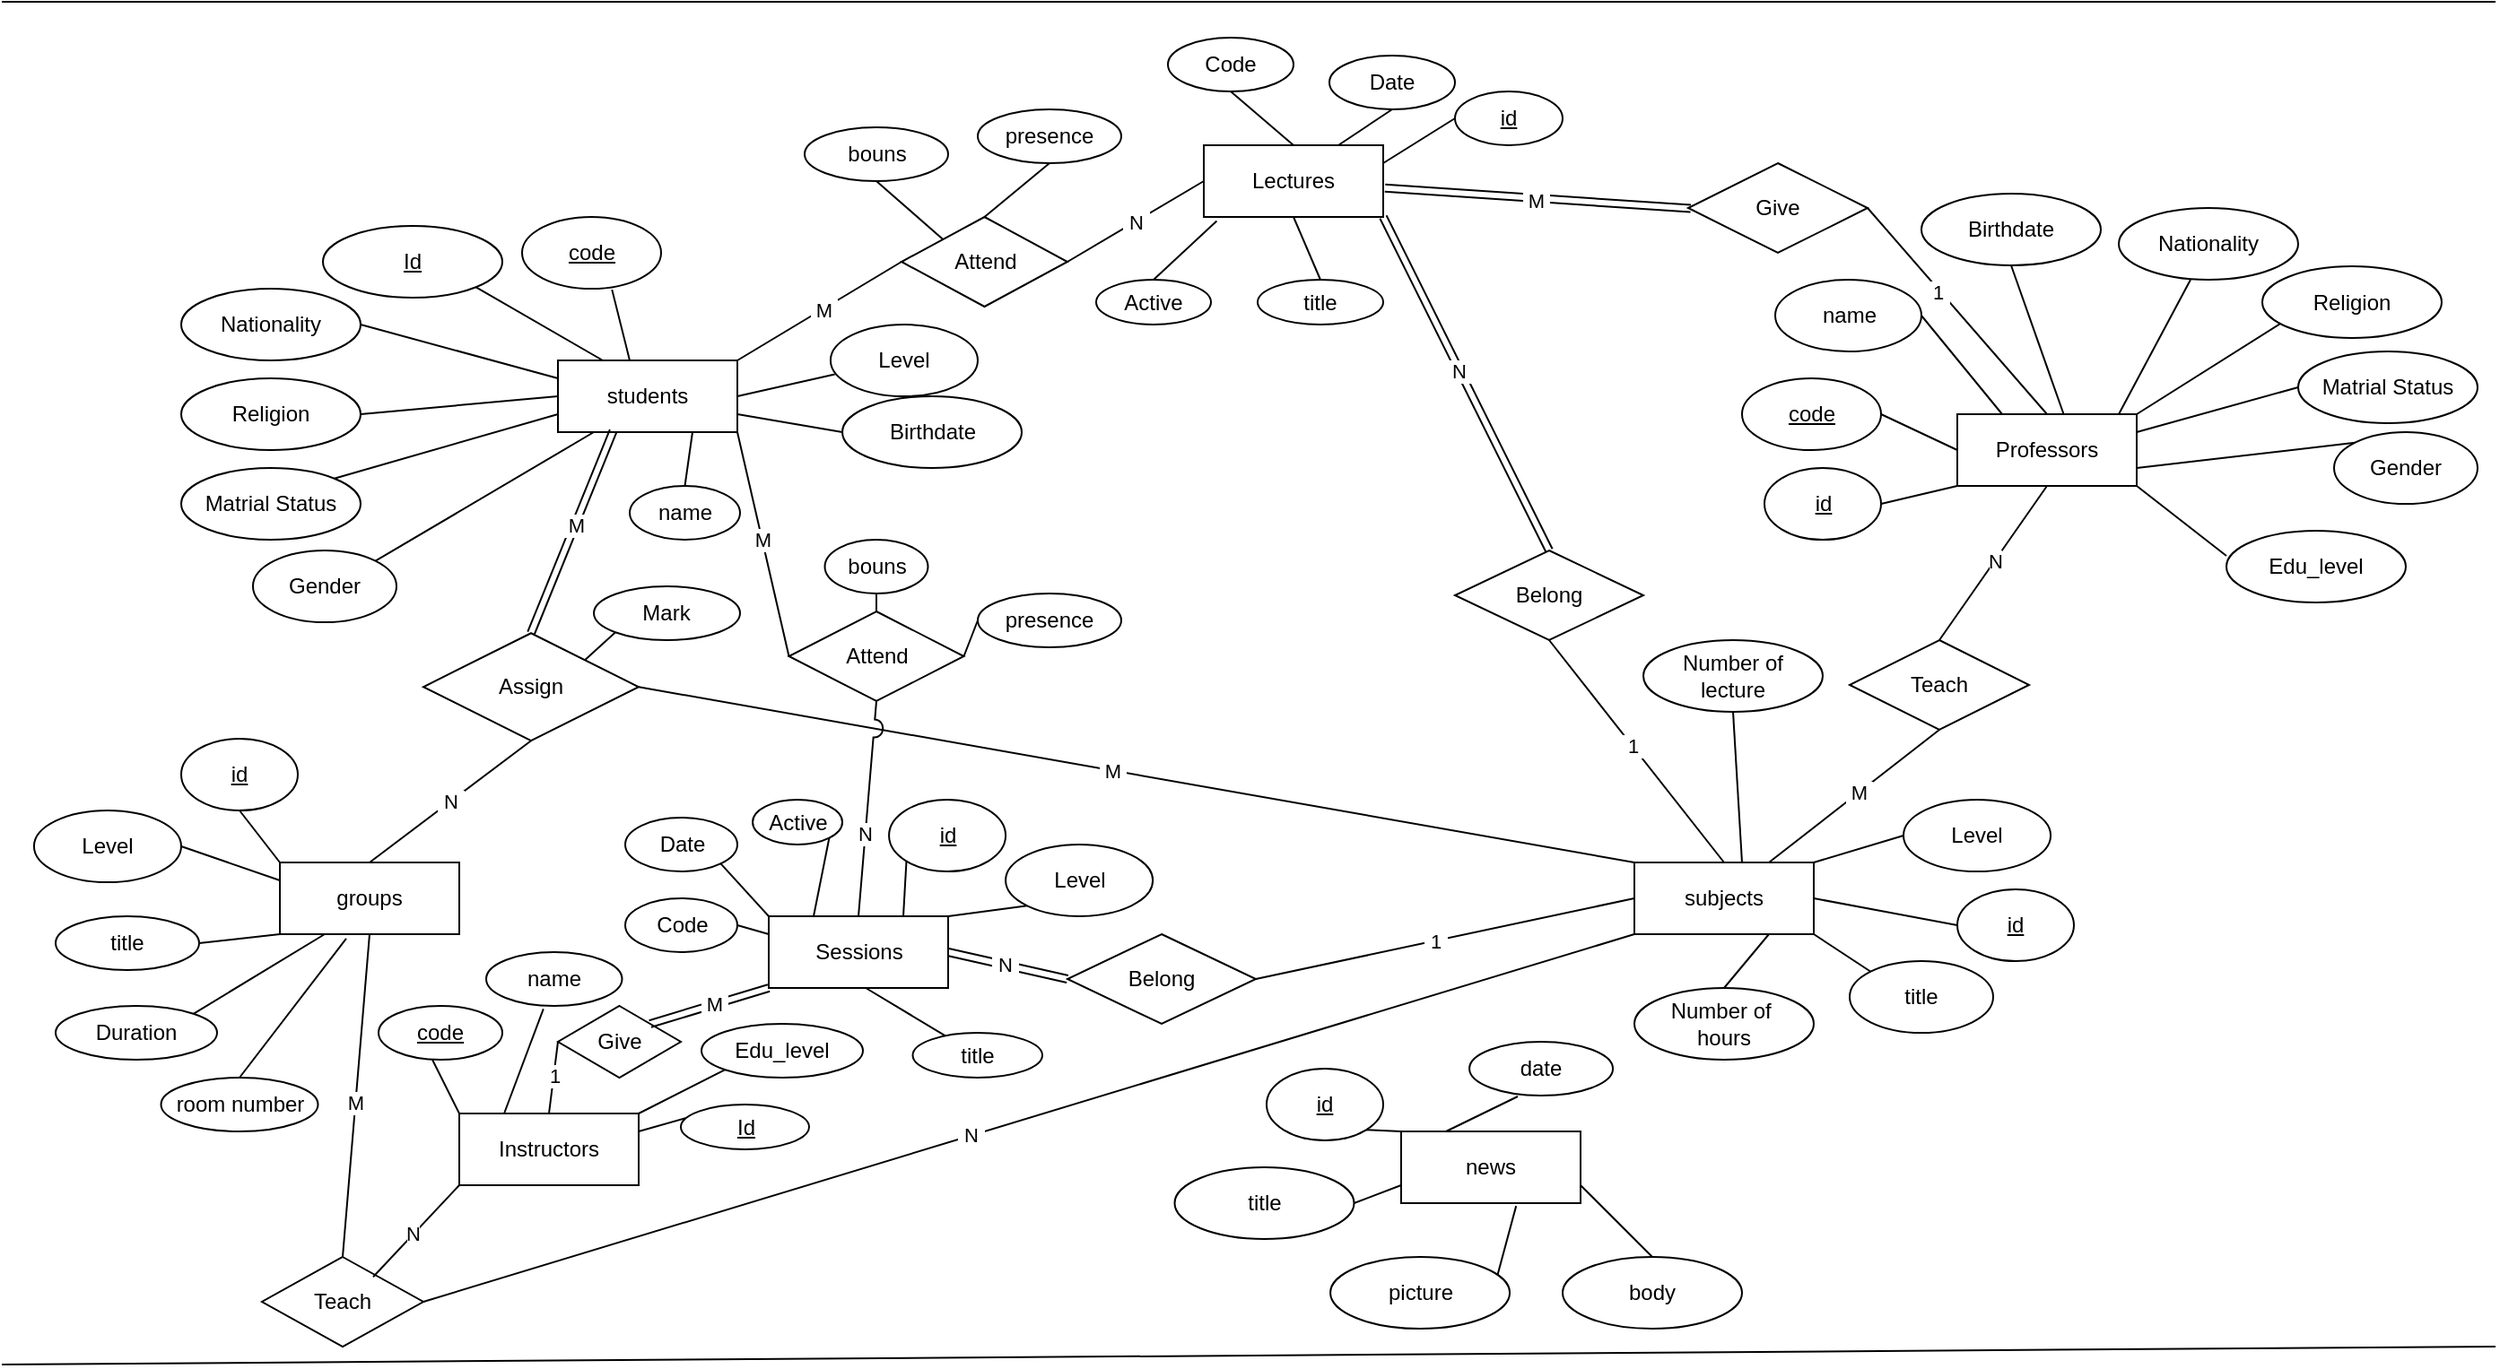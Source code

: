 <mxfile version="23.1.1" type="device">
  <diagram name="Page-1" id="3S-MLAB2219ktWqhkOh5">
    <mxGraphModel dx="3194" dy="1474" grid="1" gridSize="10" guides="1" tooltips="1" connect="1" arrows="1" fold="1" page="0" pageScale="1" pageWidth="850" pageHeight="1100" math="0" shadow="0">
      <root>
        <mxCell id="0" />
        <mxCell id="1" parent="0" />
        <mxCell id="MgPE1FTGsfIT6tPc_CxQ-1" value="students" style="rounded=0;arcSize=10;whiteSpace=wrap;html=1;align=center;" parent="1" vertex="1">
          <mxGeometry x="110" y="280" width="100" height="40" as="geometry" />
        </mxCell>
        <mxCell id="MgPE1FTGsfIT6tPc_CxQ-2" value="Professors" style="rounded=0;arcSize=10;whiteSpace=wrap;html=1;align=center;" parent="1" vertex="1">
          <mxGeometry x="890" y="310" width="100" height="40" as="geometry" />
        </mxCell>
        <mxCell id="MgPE1FTGsfIT6tPc_CxQ-4" value="news" style="rounded=0;arcSize=10;whiteSpace=wrap;html=1;align=center;" parent="1" vertex="1">
          <mxGeometry x="580" y="710" width="100" height="40" as="geometry" />
        </mxCell>
        <mxCell id="MgPE1FTGsfIT6tPc_CxQ-5" value="groups" style="rounded=0;arcSize=10;whiteSpace=wrap;html=1;align=center;" parent="1" vertex="1">
          <mxGeometry x="-45" y="560" width="100" height="40" as="geometry" />
        </mxCell>
        <mxCell id="MgPE1FTGsfIT6tPc_CxQ-129" value="Lectures" style="rounded=0;arcSize=10;whiteSpace=wrap;html=1;align=center;" parent="1" vertex="1">
          <mxGeometry x="470" y="160" width="100" height="40" as="geometry" />
        </mxCell>
        <mxCell id="MgPE1FTGsfIT6tPc_CxQ-130" value="subjects" style="rounded=0;arcSize=10;whiteSpace=wrap;html=1;align=center;" parent="1" vertex="1">
          <mxGeometry x="710" y="560" width="100" height="40" as="geometry" />
        </mxCell>
        <mxCell id="MgPE1FTGsfIT6tPc_CxQ-137" value="Assign" style="shape=rhombus;perimeter=rhombusPerimeter;whiteSpace=wrap;html=1;align=center;" parent="1" vertex="1">
          <mxGeometry x="35" y="432.12" width="120" height="60" as="geometry" />
        </mxCell>
        <mxCell id="MgPE1FTGsfIT6tPc_CxQ-140" value="Teach" style="shape=rhombus;perimeter=rhombusPerimeter;whiteSpace=wrap;html=1;align=center;" parent="1" vertex="1">
          <mxGeometry x="830" y="436" width="100" height="50" as="geometry" />
        </mxCell>
        <mxCell id="MgPE1FTGsfIT6tPc_CxQ-143" value="" style="endArrow=none;html=1;rounded=0;exitX=0.5;exitY=0;exitDx=0;exitDy=0;entryX=0.5;entryY=1;entryDx=0;entryDy=0;" parent="1" source="MgPE1FTGsfIT6tPc_CxQ-140" target="MgPE1FTGsfIT6tPc_CxQ-2" edge="1">
          <mxGeometry relative="1" as="geometry">
            <mxPoint x="765" y="240" as="sourcePoint" />
            <mxPoint x="790" y="290" as="targetPoint" />
          </mxGeometry>
        </mxCell>
        <mxCell id="x5mcwDZ1hnEjU3pKdfOv-78" value="N" style="edgeLabel;html=1;align=center;verticalAlign=middle;resizable=0;points=[];" parent="MgPE1FTGsfIT6tPc_CxQ-143" vertex="1" connectable="0">
          <mxGeometry x="0.043" y="2" relative="1" as="geometry">
            <mxPoint x="1" y="2" as="offset" />
          </mxGeometry>
        </mxCell>
        <mxCell id="MgPE1FTGsfIT6tPc_CxQ-145" value="" style="endArrow=none;html=1;rounded=0;exitX=0.75;exitY=0;exitDx=0;exitDy=0;entryX=0.5;entryY=1;entryDx=0;entryDy=0;" parent="1" source="MgPE1FTGsfIT6tPc_CxQ-130" target="MgPE1FTGsfIT6tPc_CxQ-140" edge="1">
          <mxGeometry relative="1" as="geometry">
            <mxPoint x="737.5" y="40" as="sourcePoint" />
            <mxPoint x="742.5" y="150" as="targetPoint" />
          </mxGeometry>
        </mxCell>
        <mxCell id="-6chpkcb9T2qWs1aTIIf-26" value="&amp;nbsp;M&amp;nbsp;" style="edgeLabel;html=1;align=center;verticalAlign=middle;resizable=0;points=[];" parent="MgPE1FTGsfIT6tPc_CxQ-145" vertex="1" connectable="0">
          <mxGeometry x="0.029" y="1" relative="1" as="geometry">
            <mxPoint x="1" as="offset" />
          </mxGeometry>
        </mxCell>
        <mxCell id="MgPE1FTGsfIT6tPc_CxQ-157" value="Give" style="shape=rhombus;perimeter=rhombusPerimeter;whiteSpace=wrap;html=1;align=center;" parent="1" vertex="1">
          <mxGeometry x="740" y="170" width="100" height="50" as="geometry" />
        </mxCell>
        <mxCell id="MgPE1FTGsfIT6tPc_CxQ-158" value="" style="endArrow=none;html=1;rounded=0;entryX=0.5;entryY=0;entryDx=0;entryDy=0;exitX=1;exitY=0.5;exitDx=0;exitDy=0;" parent="1" source="MgPE1FTGsfIT6tPc_CxQ-157" target="MgPE1FTGsfIT6tPc_CxQ-2" edge="1">
          <mxGeometry relative="1" as="geometry">
            <mxPoint x="800" y="300" as="sourcePoint" />
            <mxPoint x="710" y="380" as="targetPoint" />
          </mxGeometry>
        </mxCell>
        <mxCell id="MgPE1FTGsfIT6tPc_CxQ-203" value="&amp;nbsp;1&amp;nbsp;" style="edgeLabel;html=1;align=center;verticalAlign=middle;resizable=0;points=[];" parent="MgPE1FTGsfIT6tPc_CxQ-158" vertex="1" connectable="0">
          <mxGeometry x="-0.205" y="-1" relative="1" as="geometry">
            <mxPoint as="offset" />
          </mxGeometry>
        </mxCell>
        <mxCell id="MgPE1FTGsfIT6tPc_CxQ-161" value="Attend" style="shape=rhombus;perimeter=rhombusPerimeter;whiteSpace=wrap;html=1;align=center;" parent="1" vertex="1">
          <mxGeometry x="301.5" y="200" width="92.5" height="50" as="geometry" />
        </mxCell>
        <mxCell id="MgPE1FTGsfIT6tPc_CxQ-170" value="date" style="ellipse;whiteSpace=wrap;html=1;align=center;" parent="1" vertex="1">
          <mxGeometry x="618.04" y="660" width="80" height="30" as="geometry" />
        </mxCell>
        <mxCell id="MgPE1FTGsfIT6tPc_CxQ-171" value="" style="endArrow=none;html=1;rounded=0;entryX=0.337;entryY=1.017;entryDx=0;entryDy=0;exitX=0.25;exitY=0;exitDx=0;exitDy=0;entryPerimeter=0;" parent="1" source="MgPE1FTGsfIT6tPc_CxQ-4" target="MgPE1FTGsfIT6tPc_CxQ-170" edge="1">
          <mxGeometry relative="1" as="geometry">
            <mxPoint x="835.54" y="579.5" as="sourcePoint" />
            <mxPoint x="975.54" y="580" as="targetPoint" />
          </mxGeometry>
        </mxCell>
        <mxCell id="MgPE1FTGsfIT6tPc_CxQ-173" value="Date" style="ellipse;whiteSpace=wrap;html=1;align=center;" parent="1" vertex="1">
          <mxGeometry x="540" y="110" width="70" height="30" as="geometry" />
        </mxCell>
        <mxCell id="MgPE1FTGsfIT6tPc_CxQ-176" value="" style="endArrow=none;html=1;rounded=0;exitX=0.5;exitY=1;exitDx=0;exitDy=0;entryX=0.75;entryY=0;entryDx=0;entryDy=0;" parent="1" source="MgPE1FTGsfIT6tPc_CxQ-173" target="MgPE1FTGsfIT6tPc_CxQ-129" edge="1">
          <mxGeometry relative="1" as="geometry">
            <mxPoint x="180" y="689" as="sourcePoint" />
            <mxPoint x="330" y="680" as="targetPoint" />
          </mxGeometry>
        </mxCell>
        <mxCell id="MgPE1FTGsfIT6tPc_CxQ-184" value="presence" style="ellipse;whiteSpace=wrap;html=1;align=center;" parent="1" vertex="1">
          <mxGeometry x="344" y="140" width="80" height="30" as="geometry" />
        </mxCell>
        <mxCell id="MgPE1FTGsfIT6tPc_CxQ-185" value="bouns" style="ellipse;whiteSpace=wrap;html=1;align=center;" parent="1" vertex="1">
          <mxGeometry x="247.5" y="150" width="80" height="30" as="geometry" />
        </mxCell>
        <mxCell id="MgPE1FTGsfIT6tPc_CxQ-187" value="" style="endArrow=none;html=1;rounded=0;entryX=0.5;entryY=0;entryDx=0;entryDy=0;exitX=0.5;exitY=1;exitDx=0;exitDy=0;" parent="1" source="MgPE1FTGsfIT6tPc_CxQ-184" target="MgPE1FTGsfIT6tPc_CxQ-161" edge="1">
          <mxGeometry relative="1" as="geometry">
            <mxPoint x="397.5" y="200" as="sourcePoint" />
            <mxPoint x="-12.5" y="-90" as="targetPoint" />
          </mxGeometry>
        </mxCell>
        <mxCell id="MgPE1FTGsfIT6tPc_CxQ-188" value="" style="endArrow=none;html=1;rounded=0;entryX=0;entryY=0;entryDx=0;entryDy=0;exitX=0.5;exitY=1;exitDx=0;exitDy=0;" parent="1" source="MgPE1FTGsfIT6tPc_CxQ-185" target="MgPE1FTGsfIT6tPc_CxQ-161" edge="1">
          <mxGeometry relative="1" as="geometry">
            <mxPoint x="-42.5" y="40" as="sourcePoint" />
            <mxPoint x="117.5" y="40" as="targetPoint" />
          </mxGeometry>
        </mxCell>
        <mxCell id="-6chpkcb9T2qWs1aTIIf-10" value="&amp;nbsp;N&amp;nbsp;" style="endArrow=none;html=1;rounded=0;exitX=0.5;exitY=1;exitDx=0;exitDy=0;entryX=0.5;entryY=0;entryDx=0;entryDy=0;" parent="1" source="MgPE1FTGsfIT6tPc_CxQ-137" target="MgPE1FTGsfIT6tPc_CxQ-5" edge="1">
          <mxGeometry relative="1" as="geometry">
            <mxPoint x="280" y="540" as="sourcePoint" />
            <mxPoint x="440" y="540" as="targetPoint" />
          </mxGeometry>
        </mxCell>
        <mxCell id="-6chpkcb9T2qWs1aTIIf-12" value="" style="endArrow=none;html=1;rounded=0;exitX=1;exitY=0;exitDx=0;exitDy=0;entryX=0;entryY=0.5;entryDx=0;entryDy=0;" parent="1" source="MgPE1FTGsfIT6tPc_CxQ-1" target="MgPE1FTGsfIT6tPc_CxQ-161" edge="1">
          <mxGeometry relative="1" as="geometry">
            <mxPoint x="150" y="560" as="sourcePoint" />
            <mxPoint x="310" y="560" as="targetPoint" />
          </mxGeometry>
        </mxCell>
        <mxCell id="-6chpkcb9T2qWs1aTIIf-19" value="&amp;nbsp;M&amp;nbsp;" style="edgeLabel;html=1;align=center;verticalAlign=middle;resizable=0;points=[];" parent="-6chpkcb9T2qWs1aTIIf-12" vertex="1" connectable="0">
          <mxGeometry x="-0.002" y="-4" relative="1" as="geometry">
            <mxPoint y="-4" as="offset" />
          </mxGeometry>
        </mxCell>
        <mxCell id="-6chpkcb9T2qWs1aTIIf-15" value="" style="endArrow=none;html=1;rounded=0;entryX=0;entryY=0.5;entryDx=0;entryDy=0;exitX=1;exitY=0.5;exitDx=0;exitDy=0;" parent="1" source="MgPE1FTGsfIT6tPc_CxQ-161" target="MgPE1FTGsfIT6tPc_CxQ-129" edge="1">
          <mxGeometry relative="1" as="geometry">
            <mxPoint x="480" y="240" as="sourcePoint" />
            <mxPoint x="310" y="760" as="targetPoint" />
            <Array as="points" />
          </mxGeometry>
        </mxCell>
        <mxCell id="-6chpkcb9T2qWs1aTIIf-18" value="&amp;nbsp;N&amp;nbsp;" style="edgeLabel;html=1;align=center;verticalAlign=middle;resizable=0;points=[];" parent="-6chpkcb9T2qWs1aTIIf-15" vertex="1" connectable="0">
          <mxGeometry x="-0.033" y="-3" relative="1" as="geometry">
            <mxPoint y="-3" as="offset" />
          </mxGeometry>
        </mxCell>
        <mxCell id="x5mcwDZ1hnEjU3pKdfOv-81" value="Code" style="ellipse;whiteSpace=wrap;html=1;align=center;" parent="1" vertex="1">
          <mxGeometry x="450" y="100" width="70" height="30" as="geometry" />
        </mxCell>
        <mxCell id="x5mcwDZ1hnEjU3pKdfOv-82" value="" style="endArrow=none;html=1;rounded=0;entryX=0.5;entryY=0;entryDx=0;entryDy=0;exitX=0.5;exitY=1;exitDx=0;exitDy=0;" parent="1" source="x5mcwDZ1hnEjU3pKdfOv-81" target="MgPE1FTGsfIT6tPc_CxQ-129" edge="1">
          <mxGeometry relative="1" as="geometry">
            <mxPoint x="350" y="320" as="sourcePoint" />
            <mxPoint x="510" y="320" as="targetPoint" />
          </mxGeometry>
        </mxCell>
        <mxCell id="x5mcwDZ1hnEjU3pKdfOv-84" value="" style="endArrow=none;html=1;rounded=0;exitX=1;exitY=0.5;exitDx=0;exitDy=0;entryX=0;entryY=0;entryDx=0;entryDy=0;" parent="1" source="MgPE1FTGsfIT6tPc_CxQ-137" target="MgPE1FTGsfIT6tPc_CxQ-130" edge="1">
          <mxGeometry relative="1" as="geometry">
            <mxPoint x="130" y="450" as="sourcePoint" />
            <mxPoint x="450" y="520" as="targetPoint" />
          </mxGeometry>
        </mxCell>
        <mxCell id="x5mcwDZ1hnEjU3pKdfOv-85" value="&amp;nbsp;M&amp;nbsp;" style="edgeLabel;html=1;align=center;verticalAlign=middle;resizable=0;points=[];" parent="x5mcwDZ1hnEjU3pKdfOv-84" connectable="0" vertex="1">
          <mxGeometry x="-0.046" y="-4" relative="1" as="geometry">
            <mxPoint y="-4" as="offset" />
          </mxGeometry>
        </mxCell>
        <mxCell id="x5mcwDZ1hnEjU3pKdfOv-89" value="Instructors" style="rounded=0;arcSize=10;whiteSpace=wrap;html=1;align=center;" parent="1" vertex="1">
          <mxGeometry x="55" y="700" width="100" height="40" as="geometry" />
        </mxCell>
        <mxCell id="x5mcwDZ1hnEjU3pKdfOv-90" value="Teach" style="shape=rhombus;perimeter=rhombusPerimeter;whiteSpace=wrap;html=1;align=center;" parent="1" vertex="1">
          <mxGeometry x="-55" y="780" width="90" height="50" as="geometry" />
        </mxCell>
        <mxCell id="x5mcwDZ1hnEjU3pKdfOv-91" value="" style="endArrow=none;html=1;rounded=0;exitX=0.5;exitY=1;exitDx=0;exitDy=0;entryX=0.5;entryY=0;entryDx=0;entryDy=0;" parent="1" source="MgPE1FTGsfIT6tPc_CxQ-5" target="x5mcwDZ1hnEjU3pKdfOv-90" edge="1">
          <mxGeometry relative="1" as="geometry">
            <mxPoint x="320" y="510" as="sourcePoint" />
            <mxPoint x="480" y="510" as="targetPoint" />
          </mxGeometry>
        </mxCell>
        <mxCell id="3i0DijSBCNTGnzRtqHNl-1" value="&amp;nbsp;M&amp;nbsp;" style="edgeLabel;html=1;align=center;verticalAlign=middle;resizable=0;points=[];" parent="x5mcwDZ1hnEjU3pKdfOv-91" connectable="0" vertex="1">
          <mxGeometry x="0.041" relative="1" as="geometry">
            <mxPoint as="offset" />
          </mxGeometry>
        </mxCell>
        <mxCell id="x5mcwDZ1hnEjU3pKdfOv-93" value="" style="endArrow=none;html=1;rounded=0;exitX=0;exitY=1;exitDx=0;exitDy=0;entryX=0.689;entryY=0.223;entryDx=0;entryDy=0;entryPerimeter=0;" parent="1" source="x5mcwDZ1hnEjU3pKdfOv-89" target="x5mcwDZ1hnEjU3pKdfOv-90" edge="1">
          <mxGeometry relative="1" as="geometry">
            <mxPoint x="55.0" y="750" as="sourcePoint" />
            <mxPoint x="455" y="570" as="targetPoint" />
          </mxGeometry>
        </mxCell>
        <mxCell id="3i0DijSBCNTGnzRtqHNl-39" value="N" style="edgeLabel;html=1;align=center;verticalAlign=middle;resizable=0;points=[];" parent="x5mcwDZ1hnEjU3pKdfOv-93" connectable="0" vertex="1">
          <mxGeometry x="0.01" y="3" relative="1" as="geometry">
            <mxPoint x="-4" y="-1" as="offset" />
          </mxGeometry>
        </mxCell>
        <mxCell id="x5mcwDZ1hnEjU3pKdfOv-95" value="" style="endArrow=none;html=1;rounded=0;exitX=1;exitY=0.5;exitDx=0;exitDy=0;entryX=0;entryY=1;entryDx=0;entryDy=0;" parent="1" source="x5mcwDZ1hnEjU3pKdfOv-90" target="MgPE1FTGsfIT6tPc_CxQ-130" edge="1">
          <mxGeometry relative="1" as="geometry">
            <mxPoint x="320" y="580" as="sourcePoint" />
            <mxPoint x="480" y="580" as="targetPoint" />
          </mxGeometry>
        </mxCell>
        <mxCell id="x5mcwDZ1hnEjU3pKdfOv-96" value="&amp;nbsp;N&amp;nbsp;" style="edgeLabel;html=1;align=center;verticalAlign=middle;resizable=0;points=[];" parent="x5mcwDZ1hnEjU3pKdfOv-95" connectable="0" vertex="1">
          <mxGeometry x="-0.096" y="3" relative="1" as="geometry">
            <mxPoint y="2" as="offset" />
          </mxGeometry>
        </mxCell>
        <mxCell id="x5mcwDZ1hnEjU3pKdfOv-101" value="Sessions" style="rounded=0;arcSize=10;whiteSpace=wrap;html=1;align=center;" parent="1" vertex="1">
          <mxGeometry x="227.5" y="590" width="100" height="40" as="geometry" />
        </mxCell>
        <mxCell id="x5mcwDZ1hnEjU3pKdfOv-103" value="Give" style="shape=rhombus;perimeter=rhombusPerimeter;whiteSpace=wrap;html=1;align=center;" parent="1" vertex="1">
          <mxGeometry x="110" y="640" width="68.5" height="40" as="geometry" />
        </mxCell>
        <mxCell id="x5mcwDZ1hnEjU3pKdfOv-104" value="" style="endArrow=none;html=1;rounded=0;exitX=0;exitY=0.5;exitDx=0;exitDy=0;entryX=0.5;entryY=0;entryDx=0;entryDy=0;" parent="1" source="x5mcwDZ1hnEjU3pKdfOv-103" target="x5mcwDZ1hnEjU3pKdfOv-89" edge="1">
          <mxGeometry relative="1" as="geometry">
            <mxPoint x="260" y="670" as="sourcePoint" />
            <mxPoint x="160" y="720" as="targetPoint" />
          </mxGeometry>
        </mxCell>
        <mxCell id="x5mcwDZ1hnEjU3pKdfOv-105" value="&amp;nbsp;1&amp;nbsp;" style="edgeLabel;html=1;align=center;verticalAlign=middle;resizable=0;points=[];" parent="x5mcwDZ1hnEjU3pKdfOv-104" vertex="1" connectable="0">
          <mxGeometry x="-0.074" relative="1" as="geometry">
            <mxPoint as="offset" />
          </mxGeometry>
        </mxCell>
        <mxCell id="x5mcwDZ1hnEjU3pKdfOv-111" value="Code" style="ellipse;whiteSpace=wrap;html=1;align=center;" parent="1" vertex="1">
          <mxGeometry x="147.5" y="580" width="62.5" height="30" as="geometry" />
        </mxCell>
        <mxCell id="x5mcwDZ1hnEjU3pKdfOv-112" value="" style="endArrow=none;html=1;rounded=0;entryX=1;entryY=0.5;entryDx=0;entryDy=0;exitX=0;exitY=0.25;exitDx=0;exitDy=0;" parent="1" source="x5mcwDZ1hnEjU3pKdfOv-101" target="x5mcwDZ1hnEjU3pKdfOv-111" edge="1">
          <mxGeometry relative="1" as="geometry">
            <mxPoint x="370" y="510" as="sourcePoint" />
            <mxPoint x="530" y="510" as="targetPoint" />
          </mxGeometry>
        </mxCell>
        <mxCell id="x5mcwDZ1hnEjU3pKdfOv-113" value="" style="endArrow=none;html=1;rounded=0;entryX=0;entryY=0.5;entryDx=0;entryDy=0;exitX=1;exitY=0.5;exitDx=0;exitDy=0;" parent="1" source="ZZmvfRZywp_xhmHKpJss-3" target="MgPE1FTGsfIT6tPc_CxQ-130" edge="1">
          <mxGeometry relative="1" as="geometry">
            <mxPoint x="380" y="600" as="sourcePoint" />
            <mxPoint x="540" y="600" as="targetPoint" />
          </mxGeometry>
        </mxCell>
        <mxCell id="x5mcwDZ1hnEjU3pKdfOv-114" value="&amp;nbsp;1&amp;nbsp;" style="edgeLabel;html=1;align=center;verticalAlign=middle;resizable=0;points=[];" parent="x5mcwDZ1hnEjU3pKdfOv-113" vertex="1" connectable="0">
          <mxGeometry x="-0.057" relative="1" as="geometry">
            <mxPoint as="offset" />
          </mxGeometry>
        </mxCell>
        <mxCell id="x5mcwDZ1hnEjU3pKdfOv-115" value="Attend" style="shape=rhombus;perimeter=rhombusPerimeter;whiteSpace=wrap;html=1;align=center;" parent="1" vertex="1">
          <mxGeometry x="238.75" y="420" width="97.5" height="50" as="geometry" />
        </mxCell>
        <mxCell id="x5mcwDZ1hnEjU3pKdfOv-116" value="presence" style="ellipse;whiteSpace=wrap;html=1;align=center;" parent="1" vertex="1">
          <mxGeometry x="344" y="410" width="80" height="30" as="geometry" />
        </mxCell>
        <mxCell id="x5mcwDZ1hnEjU3pKdfOv-117" value="bouns" style="ellipse;whiteSpace=wrap;html=1;align=center;" parent="1" vertex="1">
          <mxGeometry x="258.75" y="380" width="57.5" height="30" as="geometry" />
        </mxCell>
        <mxCell id="x5mcwDZ1hnEjU3pKdfOv-118" value="" style="endArrow=none;html=1;rounded=0;entryX=1;entryY=0.5;entryDx=0;entryDy=0;exitX=0;exitY=0.5;exitDx=0;exitDy=0;" parent="1" source="x5mcwDZ1hnEjU3pKdfOv-116" target="x5mcwDZ1hnEjU3pKdfOv-115" edge="1">
          <mxGeometry relative="1" as="geometry">
            <mxPoint x="407.5" y="440" as="sourcePoint" />
            <mxPoint x="-2.5" y="150" as="targetPoint" />
          </mxGeometry>
        </mxCell>
        <mxCell id="x5mcwDZ1hnEjU3pKdfOv-119" value="" style="endArrow=none;html=1;rounded=0;entryX=0.5;entryY=0;entryDx=0;entryDy=0;exitX=0.5;exitY=1;exitDx=0;exitDy=0;" parent="1" source="x5mcwDZ1hnEjU3pKdfOv-117" target="x5mcwDZ1hnEjU3pKdfOv-115" edge="1">
          <mxGeometry relative="1" as="geometry">
            <mxPoint x="-32.5" y="280" as="sourcePoint" />
            <mxPoint x="127.5" y="280" as="targetPoint" />
          </mxGeometry>
        </mxCell>
        <mxCell id="x5mcwDZ1hnEjU3pKdfOv-120" value="" style="endArrow=none;html=1;rounded=0;exitX=1;exitY=1;exitDx=0;exitDy=0;entryX=0;entryY=0.5;entryDx=0;entryDy=0;" parent="1" source="MgPE1FTGsfIT6tPc_CxQ-1" target="x5mcwDZ1hnEjU3pKdfOv-115" edge="1">
          <mxGeometry relative="1" as="geometry">
            <mxPoint x="220" y="520" as="sourcePoint" />
            <mxPoint x="320" y="800" as="targetPoint" />
          </mxGeometry>
        </mxCell>
        <mxCell id="x5mcwDZ1hnEjU3pKdfOv-121" value="M" style="edgeLabel;html=1;align=center;verticalAlign=middle;resizable=0;points=[];" parent="x5mcwDZ1hnEjU3pKdfOv-120" vertex="1" connectable="0">
          <mxGeometry x="-0.002" y="-4" relative="1" as="geometry">
            <mxPoint x="3" y="-4" as="offset" />
          </mxGeometry>
        </mxCell>
        <mxCell id="x5mcwDZ1hnEjU3pKdfOv-122" value="" style="endArrow=none;html=1;rounded=0;entryX=0.5;entryY=0;entryDx=0;entryDy=0;exitX=0.5;exitY=1;exitDx=0;exitDy=0;jumpStyle=arc;jumpSize=10;" parent="1" source="x5mcwDZ1hnEjU3pKdfOv-115" target="x5mcwDZ1hnEjU3pKdfOv-101" edge="1">
          <mxGeometry relative="1" as="geometry">
            <mxPoint x="490" y="480" as="sourcePoint" />
            <mxPoint x="500" y="410" as="targetPoint" />
            <Array as="points" />
          </mxGeometry>
        </mxCell>
        <mxCell id="3i0DijSBCNTGnzRtqHNl-38" value="&amp;nbsp;N&amp;nbsp;" style="edgeLabel;html=1;align=center;verticalAlign=middle;resizable=0;points=[];" parent="x5mcwDZ1hnEjU3pKdfOv-122" connectable="0" vertex="1">
          <mxGeometry x="0.233" relative="1" as="geometry">
            <mxPoint x="-1" as="offset" />
          </mxGeometry>
        </mxCell>
        <mxCell id="mQOIITwt7dqulh2uQ-ly-1" value="" style="shape=link;html=1;rounded=0;exitX=1.01;exitY=0.598;exitDx=0;exitDy=0;exitPerimeter=0;entryX=0.014;entryY=0.506;entryDx=0;entryDy=0;entryPerimeter=0;" parent="1" source="MgPE1FTGsfIT6tPc_CxQ-129" target="MgPE1FTGsfIT6tPc_CxQ-157" edge="1">
          <mxGeometry relative="1" as="geometry">
            <mxPoint x="630" y="260" as="sourcePoint" />
            <mxPoint x="780" y="205" as="targetPoint" />
          </mxGeometry>
        </mxCell>
        <mxCell id="mQOIITwt7dqulh2uQ-ly-4" value="&amp;nbsp;M&amp;nbsp;" style="edgeLabel;html=1;align=center;verticalAlign=middle;resizable=0;points=[];" parent="mQOIITwt7dqulh2uQ-ly-1" connectable="0" vertex="1">
          <mxGeometry x="-0.055" y="-4" relative="1" as="geometry">
            <mxPoint x="4" y="-3" as="offset" />
          </mxGeometry>
        </mxCell>
        <mxCell id="mQOIITwt7dqulh2uQ-ly-15" value="" style="shape=link;html=1;rounded=0;exitX=1;exitY=0;exitDx=0;exitDy=0;entryX=0;entryY=1;entryDx=0;entryDy=0;" parent="1" source="x5mcwDZ1hnEjU3pKdfOv-103" target="x5mcwDZ1hnEjU3pKdfOv-101" edge="1">
          <mxGeometry relative="1" as="geometry">
            <mxPoint x="170" y="610" as="sourcePoint" />
            <mxPoint x="330" y="610" as="targetPoint" />
          </mxGeometry>
        </mxCell>
        <mxCell id="mQOIITwt7dqulh2uQ-ly-17" value="&amp;nbsp;M&amp;nbsp;" style="edgeLabel;html=1;align=center;verticalAlign=middle;resizable=0;points=[];" parent="mQOIITwt7dqulh2uQ-ly-15" connectable="0" vertex="1">
          <mxGeometry x="0.103" y="2" relative="1" as="geometry">
            <mxPoint y="2" as="offset" />
          </mxGeometry>
        </mxCell>
        <mxCell id="mQOIITwt7dqulh2uQ-ly-20" value="" style="endArrow=none;html=1;rounded=0;" parent="1" edge="1">
          <mxGeometry relative="1" as="geometry">
            <mxPoint x="-200" y="80" as="sourcePoint" />
            <mxPoint x="1190" y="80" as="targetPoint" />
          </mxGeometry>
        </mxCell>
        <mxCell id="mQOIITwt7dqulh2uQ-ly-21" value="" style="endArrow=none;html=1;rounded=0;" parent="1" edge="1">
          <mxGeometry relative="1" as="geometry">
            <mxPoint x="1190" y="830" as="sourcePoint" />
            <mxPoint x="-200" y="840" as="targetPoint" />
          </mxGeometry>
        </mxCell>
        <mxCell id="mQOIITwt7dqulh2uQ-ly-22" value="" style="shape=link;html=1;rounded=0;exitX=0.5;exitY=0;exitDx=0;exitDy=0;entryX=0.308;entryY=0.984;entryDx=0;entryDy=0;entryPerimeter=0;" parent="1" source="MgPE1FTGsfIT6tPc_CxQ-137" target="MgPE1FTGsfIT6tPc_CxQ-1" edge="1">
          <mxGeometry relative="1" as="geometry">
            <mxPoint x="190" y="420" as="sourcePoint" />
            <mxPoint x="350" y="420" as="targetPoint" />
          </mxGeometry>
        </mxCell>
        <mxCell id="mQOIITwt7dqulh2uQ-ly-24" value="&amp;nbsp;M&amp;nbsp;" style="edgeLabel;html=1;align=center;verticalAlign=middle;resizable=0;points=[];" parent="mQOIITwt7dqulh2uQ-ly-22" connectable="0" vertex="1">
          <mxGeometry x="0.069" relative="1" as="geometry">
            <mxPoint as="offset" />
          </mxGeometry>
        </mxCell>
        <mxCell id="ZZmvfRZywp_xhmHKpJss-3" value="Belong" style="shape=rhombus;perimeter=rhombusPerimeter;whiteSpace=wrap;html=1;align=center;" parent="1" vertex="1">
          <mxGeometry x="394" y="600" width="105" height="50" as="geometry" />
        </mxCell>
        <mxCell id="ZZmvfRZywp_xhmHKpJss-4" value="" style="shape=link;html=1;rounded=0;exitX=1;exitY=0.5;exitDx=0;exitDy=0;entryX=0;entryY=0.5;entryDx=0;entryDy=0;" parent="1" source="x5mcwDZ1hnEjU3pKdfOv-101" target="ZZmvfRZywp_xhmHKpJss-3" edge="1">
          <mxGeometry relative="1" as="geometry">
            <mxPoint x="450" y="540" as="sourcePoint" />
            <mxPoint x="610" y="540" as="targetPoint" />
          </mxGeometry>
        </mxCell>
        <mxCell id="ZZmvfRZywp_xhmHKpJss-6" value="&amp;nbsp;N&amp;nbsp;" style="edgeLabel;html=1;align=center;verticalAlign=middle;resizable=0;points=[];" parent="ZZmvfRZywp_xhmHKpJss-4" vertex="1" connectable="0">
          <mxGeometry x="-0.063" y="-2" relative="1" as="geometry">
            <mxPoint y="-2" as="offset" />
          </mxGeometry>
        </mxCell>
        <mxCell id="ZZmvfRZywp_xhmHKpJss-7" value="" style="endArrow=none;html=1;rounded=0;entryX=0.5;entryY=0;entryDx=0;entryDy=0;exitX=0.5;exitY=1;exitDx=0;exitDy=0;" parent="1" source="ZZmvfRZywp_xhmHKpJss-9" target="MgPE1FTGsfIT6tPc_CxQ-130" edge="1">
          <mxGeometry relative="1" as="geometry">
            <mxPoint x="390" y="419" as="sourcePoint" />
            <mxPoint x="680" y="449" as="targetPoint" />
          </mxGeometry>
        </mxCell>
        <mxCell id="ZZmvfRZywp_xhmHKpJss-8" value="&amp;nbsp;1&amp;nbsp;" style="edgeLabel;html=1;align=center;verticalAlign=middle;resizable=0;points=[];" parent="ZZmvfRZywp_xhmHKpJss-7" vertex="1" connectable="0">
          <mxGeometry x="-0.057" relative="1" as="geometry">
            <mxPoint as="offset" />
          </mxGeometry>
        </mxCell>
        <mxCell id="ZZmvfRZywp_xhmHKpJss-9" value="Belong" style="shape=rhombus;perimeter=rhombusPerimeter;whiteSpace=wrap;html=1;align=center;" parent="1" vertex="1">
          <mxGeometry x="610" y="386" width="105" height="50" as="geometry" />
        </mxCell>
        <mxCell id="ZZmvfRZywp_xhmHKpJss-10" value="" style="shape=link;html=1;rounded=0;exitX=1;exitY=1;exitDx=0;exitDy=0;entryX=0.5;entryY=0;entryDx=0;entryDy=0;" parent="1" source="MgPE1FTGsfIT6tPc_CxQ-129" target="ZZmvfRZywp_xhmHKpJss-9" edge="1">
          <mxGeometry relative="1" as="geometry">
            <mxPoint x="312" y="409" as="sourcePoint" />
            <mxPoint x="620" y="359" as="targetPoint" />
          </mxGeometry>
        </mxCell>
        <mxCell id="ZZmvfRZywp_xhmHKpJss-11" value="&amp;nbsp;N&amp;nbsp;" style="edgeLabel;html=1;align=center;verticalAlign=middle;resizable=0;points=[];" parent="ZZmvfRZywp_xhmHKpJss-10" vertex="1" connectable="0">
          <mxGeometry x="-0.063" y="-2" relative="1" as="geometry">
            <mxPoint y="-2" as="offset" />
          </mxGeometry>
        </mxCell>
        <mxCell id="ZZmvfRZywp_xhmHKpJss-12" value="Date" style="ellipse;whiteSpace=wrap;html=1;align=center;" parent="1" vertex="1">
          <mxGeometry x="147.5" y="535" width="62.5" height="30" as="geometry" />
        </mxCell>
        <mxCell id="ZZmvfRZywp_xhmHKpJss-14" value="" style="endArrow=none;html=1;rounded=0;exitX=1;exitY=1;exitDx=0;exitDy=0;entryX=0;entryY=0;entryDx=0;entryDy=0;" parent="1" source="ZZmvfRZywp_xhmHKpJss-12" target="x5mcwDZ1hnEjU3pKdfOv-101" edge="1">
          <mxGeometry relative="1" as="geometry">
            <mxPoint x="160" y="610" as="sourcePoint" />
            <mxPoint x="320" y="610" as="targetPoint" />
          </mxGeometry>
        </mxCell>
        <mxCell id="ZZmvfRZywp_xhmHKpJss-19" value="Active" style="ellipse;whiteSpace=wrap;html=1;align=center;" parent="1" vertex="1">
          <mxGeometry x="410" y="235" width="64" height="25" as="geometry" />
        </mxCell>
        <mxCell id="ZZmvfRZywp_xhmHKpJss-20" value="" style="endArrow=none;html=1;rounded=0;entryX=0.5;entryY=0;entryDx=0;entryDy=0;exitX=0.072;exitY=1.056;exitDx=0;exitDy=0;exitPerimeter=0;" parent="1" source="MgPE1FTGsfIT6tPc_CxQ-129" target="ZZmvfRZywp_xhmHKpJss-19" edge="1">
          <mxGeometry relative="1" as="geometry">
            <mxPoint x="560" y="310" as="sourcePoint" />
            <mxPoint x="530" y="530" as="targetPoint" />
          </mxGeometry>
        </mxCell>
        <mxCell id="dXNfl8UTm6h8_L_4JOqo-2" value="code" style="ellipse;whiteSpace=wrap;html=1;align=center;fontStyle=4;" parent="1" vertex="1">
          <mxGeometry x="90" y="200" width="77.5" height="40" as="geometry" />
        </mxCell>
        <mxCell id="dXNfl8UTm6h8_L_4JOqo-3" value="Id" style="ellipse;whiteSpace=wrap;html=1;align=center;fontStyle=4;" parent="1" vertex="1">
          <mxGeometry x="-21" y="205" width="100" height="40" as="geometry" />
        </mxCell>
        <mxCell id="dXNfl8UTm6h8_L_4JOqo-4" value="Nationality" style="ellipse;whiteSpace=wrap;html=1;align=center;" parent="1" vertex="1">
          <mxGeometry x="-100" y="240" width="100" height="40" as="geometry" />
        </mxCell>
        <mxCell id="dXNfl8UTm6h8_L_4JOqo-5" value="Religion" style="ellipse;whiteSpace=wrap;html=1;align=center;" parent="1" vertex="1">
          <mxGeometry x="-100" y="290" width="100" height="40" as="geometry" />
        </mxCell>
        <mxCell id="dXNfl8UTm6h8_L_4JOqo-6" value="Matrial Status" style="ellipse;whiteSpace=wrap;html=1;align=center;" parent="1" vertex="1">
          <mxGeometry x="-100" y="340" width="100" height="40" as="geometry" />
        </mxCell>
        <mxCell id="dXNfl8UTm6h8_L_4JOqo-7" value="Gender" style="ellipse;whiteSpace=wrap;html=1;align=center;" parent="1" vertex="1">
          <mxGeometry x="-60" y="386" width="80" height="40" as="geometry" />
        </mxCell>
        <mxCell id="dXNfl8UTm6h8_L_4JOqo-8" value="Level" style="ellipse;whiteSpace=wrap;html=1;align=center;" parent="1" vertex="1">
          <mxGeometry x="261.96" y="260" width="82.04" height="40" as="geometry" />
        </mxCell>
        <mxCell id="dXNfl8UTm6h8_L_4JOqo-9" value="Birthdate" style="ellipse;whiteSpace=wrap;html=1;align=center;" parent="1" vertex="1">
          <mxGeometry x="268.52" y="300" width="100" height="40" as="geometry" />
        </mxCell>
        <mxCell id="dXNfl8UTm6h8_L_4JOqo-10" value="Nationality" style="ellipse;whiteSpace=wrap;html=1;align=center;" parent="1" vertex="1">
          <mxGeometry x="980" y="195" width="100" height="40" as="geometry" />
        </mxCell>
        <mxCell id="dXNfl8UTm6h8_L_4JOqo-11" value="Religion" style="ellipse;whiteSpace=wrap;html=1;align=center;" parent="1" vertex="1">
          <mxGeometry x="1060" y="227.5" width="100" height="40" as="geometry" />
        </mxCell>
        <mxCell id="dXNfl8UTm6h8_L_4JOqo-12" value="Matrial Status" style="ellipse;whiteSpace=wrap;html=1;align=center;" parent="1" vertex="1">
          <mxGeometry x="1080" y="275" width="100" height="40" as="geometry" />
        </mxCell>
        <mxCell id="dXNfl8UTm6h8_L_4JOqo-13" value="Gender" style="ellipse;whiteSpace=wrap;html=1;align=center;" parent="1" vertex="1">
          <mxGeometry x="1100" y="320" width="80" height="40" as="geometry" />
        </mxCell>
        <mxCell id="dXNfl8UTm6h8_L_4JOqo-15" value="id" style="ellipse;whiteSpace=wrap;html=1;align=center;fontStyle=4;" parent="1" vertex="1">
          <mxGeometry x="782.5" y="340" width="65" height="40" as="geometry" />
        </mxCell>
        <mxCell id="dXNfl8UTm6h8_L_4JOqo-16" value="code" style="ellipse;whiteSpace=wrap;html=1;align=center;fontStyle=4;" parent="1" vertex="1">
          <mxGeometry x="770" y="290" width="77.5" height="40" as="geometry" />
        </mxCell>
        <mxCell id="dXNfl8UTm6h8_L_4JOqo-18" value="Birthdate" style="ellipse;whiteSpace=wrap;html=1;align=center;" parent="1" vertex="1">
          <mxGeometry x="870" y="187" width="100" height="40" as="geometry" />
        </mxCell>
        <mxCell id="dXNfl8UTm6h8_L_4JOqo-19" value="" style="endArrow=none;html=1;rounded=0;exitX=1;exitY=0;exitDx=0;exitDy=0;" parent="1" edge="1" source="dXNfl8UTm6h8_L_4JOqo-7">
          <mxGeometry relative="1" as="geometry">
            <mxPoint x="7.5" y="409" as="sourcePoint" />
            <mxPoint x="130" y="320" as="targetPoint" />
          </mxGeometry>
        </mxCell>
        <mxCell id="dXNfl8UTm6h8_L_4JOqo-20" value="" style="endArrow=none;html=1;rounded=0;entryX=0;entryY=0.75;entryDx=0;entryDy=0;exitX=1;exitY=0;exitDx=0;exitDy=0;" parent="1" target="MgPE1FTGsfIT6tPc_CxQ-1" edge="1" source="dXNfl8UTm6h8_L_4JOqo-6">
          <mxGeometry relative="1" as="geometry">
            <mxPoint y="359.5" as="sourcePoint" />
            <mxPoint x="160" y="359.5" as="targetPoint" />
          </mxGeometry>
        </mxCell>
        <mxCell id="dXNfl8UTm6h8_L_4JOqo-21" value="" style="endArrow=none;html=1;rounded=0;entryX=0;entryY=0.5;entryDx=0;entryDy=0;exitX=1;exitY=0.5;exitDx=0;exitDy=0;" parent="1" target="MgPE1FTGsfIT6tPc_CxQ-1" edge="1" source="dXNfl8UTm6h8_L_4JOqo-5">
          <mxGeometry relative="1" as="geometry">
            <mxPoint y="309.5" as="sourcePoint" />
            <mxPoint x="160" y="309.5" as="targetPoint" />
          </mxGeometry>
        </mxCell>
        <mxCell id="dXNfl8UTm6h8_L_4JOqo-22" value="" style="endArrow=none;html=1;rounded=0;entryX=0;entryY=0.25;entryDx=0;entryDy=0;exitX=1;exitY=0.5;exitDx=0;exitDy=0;" parent="1" target="MgPE1FTGsfIT6tPc_CxQ-1" edge="1" source="dXNfl8UTm6h8_L_4JOqo-4">
          <mxGeometry relative="1" as="geometry">
            <mxPoint x="-5" y="269.5" as="sourcePoint" />
            <mxPoint x="155" y="269.5" as="targetPoint" />
          </mxGeometry>
        </mxCell>
        <mxCell id="dXNfl8UTm6h8_L_4JOqo-23" value="" style="endArrow=none;html=1;rounded=0;entryX=0.25;entryY=0;entryDx=0;entryDy=0;exitX=1;exitY=1;exitDx=0;exitDy=0;" parent="1" target="MgPE1FTGsfIT6tPc_CxQ-1" edge="1" source="dXNfl8UTm6h8_L_4JOqo-3">
          <mxGeometry relative="1" as="geometry">
            <mxPoint x="37.5" y="250" as="sourcePoint" />
            <mxPoint x="197.5" y="250" as="targetPoint" />
          </mxGeometry>
        </mxCell>
        <mxCell id="dXNfl8UTm6h8_L_4JOqo-24" value="" style="endArrow=none;html=1;rounded=0;entryX=0.4;entryY=0;entryDx=0;entryDy=0;entryPerimeter=0;exitX=0.647;exitY=1.014;exitDx=0;exitDy=0;exitPerimeter=0;" parent="1" target="MgPE1FTGsfIT6tPc_CxQ-1" edge="1" source="dXNfl8UTm6h8_L_4JOqo-2">
          <mxGeometry relative="1" as="geometry">
            <mxPoint x="130" y="240" as="sourcePoint" />
            <mxPoint x="290" y="240" as="targetPoint" />
          </mxGeometry>
        </mxCell>
        <mxCell id="dXNfl8UTm6h8_L_4JOqo-26" value="" style="endArrow=none;html=1;rounded=0;entryX=0;entryY=0.5;entryDx=0;entryDy=0;exitX=1;exitY=0.75;exitDx=0;exitDy=0;" parent="1" source="MgPE1FTGsfIT6tPc_CxQ-1" target="dXNfl8UTm6h8_L_4JOqo-9" edge="1">
          <mxGeometry relative="1" as="geometry">
            <mxPoint x="230" y="330" as="sourcePoint" />
            <mxPoint x="374" y="310" as="targetPoint" />
          </mxGeometry>
        </mxCell>
        <mxCell id="dXNfl8UTm6h8_L_4JOqo-27" value="" style="endArrow=none;html=1;rounded=0;entryX=0.029;entryY=0.694;entryDx=0;entryDy=0;entryPerimeter=0;exitX=1;exitY=0.5;exitDx=0;exitDy=0;" parent="1" target="dXNfl8UTm6h8_L_4JOqo-8" edge="1" source="MgPE1FTGsfIT6tPc_CxQ-1">
          <mxGeometry relative="1" as="geometry">
            <mxPoint x="212.04" y="289" as="sourcePoint" />
            <mxPoint x="372.04" y="289" as="targetPoint" />
          </mxGeometry>
        </mxCell>
        <mxCell id="dXNfl8UTm6h8_L_4JOqo-28" value="name" style="ellipse;whiteSpace=wrap;html=1;align=center;" parent="1" vertex="1">
          <mxGeometry x="150" y="350" width="61.5" height="30" as="geometry" />
        </mxCell>
        <mxCell id="dXNfl8UTm6h8_L_4JOqo-29" value="" style="endArrow=none;html=1;rounded=0;entryX=0.5;entryY=0;entryDx=0;entryDy=0;exitX=0.75;exitY=1;exitDx=0;exitDy=0;" parent="1" target="dXNfl8UTm6h8_L_4JOqo-28" edge="1" source="MgPE1FTGsfIT6tPc_CxQ-1">
          <mxGeometry relative="1" as="geometry">
            <mxPoint x="147.5" y="319.5" as="sourcePoint" />
            <mxPoint x="160" y="340" as="targetPoint" />
          </mxGeometry>
        </mxCell>
        <mxCell id="dXNfl8UTm6h8_L_4JOqo-30" value="name" style="ellipse;whiteSpace=wrap;html=1;align=center;" parent="1" vertex="1">
          <mxGeometry x="788.5" y="235" width="81.5" height="40" as="geometry" />
        </mxCell>
        <mxCell id="dXNfl8UTm6h8_L_4JOqo-31" value="" style="endArrow=none;html=1;rounded=0;entryX=0.25;entryY=0;entryDx=0;entryDy=0;exitX=1;exitY=0.5;exitDx=0;exitDy=0;" parent="1" source="dXNfl8UTm6h8_L_4JOqo-30" target="MgPE1FTGsfIT6tPc_CxQ-2" edge="1">
          <mxGeometry relative="1" as="geometry">
            <mxPoint x="860" y="260" as="sourcePoint" />
            <mxPoint x="1020" y="260" as="targetPoint" />
          </mxGeometry>
        </mxCell>
        <mxCell id="dXNfl8UTm6h8_L_4JOqo-32" value="" style="endArrow=none;html=1;rounded=0;entryX=0;entryY=0.5;entryDx=0;entryDy=0;" parent="1" target="MgPE1FTGsfIT6tPc_CxQ-2" edge="1">
          <mxGeometry relative="1" as="geometry">
            <mxPoint x="847.5" y="310" as="sourcePoint" />
            <mxPoint x="1007.5" y="310" as="targetPoint" />
          </mxGeometry>
        </mxCell>
        <mxCell id="dXNfl8UTm6h8_L_4JOqo-33" value="" style="endArrow=none;html=1;rounded=0;exitX=1;exitY=0.5;exitDx=0;exitDy=0;entryX=0;entryY=1;entryDx=0;entryDy=0;" parent="1" source="dXNfl8UTm6h8_L_4JOqo-15" target="MgPE1FTGsfIT6tPc_CxQ-2" edge="1">
          <mxGeometry relative="1" as="geometry">
            <mxPoint x="740" y="330" as="sourcePoint" />
            <mxPoint x="900" y="330" as="targetPoint" />
          </mxGeometry>
        </mxCell>
        <mxCell id="dXNfl8UTm6h8_L_4JOqo-34" value="" style="endArrow=none;html=1;rounded=0;entryX=0.592;entryY=-0.006;entryDx=0;entryDy=0;entryPerimeter=0;exitX=0.5;exitY=1;exitDx=0;exitDy=0;" parent="1" source="dXNfl8UTm6h8_L_4JOqo-18" target="MgPE1FTGsfIT6tPc_CxQ-2" edge="1">
          <mxGeometry relative="1" as="geometry">
            <mxPoint x="910" y="220" as="sourcePoint" />
            <mxPoint x="1090" y="275" as="targetPoint" />
          </mxGeometry>
        </mxCell>
        <mxCell id="dXNfl8UTm6h8_L_4JOqo-35" value="" style="endArrow=none;html=1;rounded=0;exitX=0.9;exitY=0;exitDx=0;exitDy=0;exitPerimeter=0;" parent="1" source="MgPE1FTGsfIT6tPc_CxQ-2" edge="1">
          <mxGeometry relative="1" as="geometry">
            <mxPoint x="860" y="235" as="sourcePoint" />
            <mxPoint x="1020" y="235" as="targetPoint" />
          </mxGeometry>
        </mxCell>
        <mxCell id="dXNfl8UTm6h8_L_4JOqo-36" value="" style="endArrow=none;html=1;rounded=0;exitX=1;exitY=0;exitDx=0;exitDy=0;" parent="1" source="MgPE1FTGsfIT6tPc_CxQ-2" edge="1">
          <mxGeometry relative="1" as="geometry">
            <mxPoint x="910" y="259.5" as="sourcePoint" />
            <mxPoint x="1070" y="259.5" as="targetPoint" />
          </mxGeometry>
        </mxCell>
        <mxCell id="dXNfl8UTm6h8_L_4JOqo-37" value="" style="endArrow=none;html=1;rounded=0;exitX=1;exitY=0.25;exitDx=0;exitDy=0;entryX=0;entryY=0.5;entryDx=0;entryDy=0;" parent="1" source="MgPE1FTGsfIT6tPc_CxQ-2" target="dXNfl8UTm6h8_L_4JOqo-12" edge="1">
          <mxGeometry relative="1" as="geometry">
            <mxPoint x="930" y="294.5" as="sourcePoint" />
            <mxPoint x="1090" y="294.5" as="targetPoint" />
          </mxGeometry>
        </mxCell>
        <mxCell id="dXNfl8UTm6h8_L_4JOqo-38" value="" style="endArrow=none;html=1;rounded=0;exitX=1;exitY=0.75;exitDx=0;exitDy=0;entryX=0;entryY=0;entryDx=0;entryDy=0;" parent="1" source="MgPE1FTGsfIT6tPc_CxQ-2" target="dXNfl8UTm6h8_L_4JOqo-13" edge="1">
          <mxGeometry relative="1" as="geometry">
            <mxPoint x="950" y="340" as="sourcePoint" />
            <mxPoint x="1110" y="340" as="targetPoint" />
          </mxGeometry>
        </mxCell>
        <mxCell id="dXNfl8UTm6h8_L_4JOqo-40" value="Edu_level" style="ellipse;whiteSpace=wrap;html=1;align=center;" parent="1" vertex="1">
          <mxGeometry x="1040" y="375" width="100" height="40" as="geometry" />
        </mxCell>
        <mxCell id="dXNfl8UTm6h8_L_4JOqo-41" value="" style="endArrow=none;html=1;rounded=0;exitX=1;exitY=1;exitDx=0;exitDy=0;" parent="1" source="MgPE1FTGsfIT6tPc_CxQ-2" edge="1">
          <mxGeometry relative="1" as="geometry">
            <mxPoint x="880" y="389" as="sourcePoint" />
            <mxPoint x="1040" y="389" as="targetPoint" />
          </mxGeometry>
        </mxCell>
        <mxCell id="dXNfl8UTm6h8_L_4JOqo-42" value="id" style="ellipse;whiteSpace=wrap;html=1;align=center;fontStyle=4;" parent="1" vertex="1">
          <mxGeometry x="610" y="130" width="60" height="30" as="geometry" />
        </mxCell>
        <mxCell id="dXNfl8UTm6h8_L_4JOqo-43" value="id" style="ellipse;whiteSpace=wrap;html=1;align=center;fontStyle=4;" parent="1" vertex="1">
          <mxGeometry x="890" y="575" width="65" height="40" as="geometry" />
        </mxCell>
        <mxCell id="dXNfl8UTm6h8_L_4JOqo-44" value="id" style="ellipse;whiteSpace=wrap;html=1;align=center;fontStyle=4;" parent="1" vertex="1">
          <mxGeometry x="294.54" y="525" width="65" height="40" as="geometry" />
        </mxCell>
        <mxCell id="dXNfl8UTm6h8_L_4JOqo-45" value="id" style="ellipse;whiteSpace=wrap;html=1;align=center;fontStyle=4;" parent="1" vertex="1">
          <mxGeometry x="-100" y="491" width="65" height="40" as="geometry" />
        </mxCell>
        <mxCell id="dXNfl8UTm6h8_L_4JOqo-48" value="id" style="ellipse;whiteSpace=wrap;html=1;align=center;fontStyle=4;" parent="1" vertex="1">
          <mxGeometry x="505" y="675" width="65" height="40" as="geometry" />
        </mxCell>
        <mxCell id="dXNfl8UTm6h8_L_4JOqo-50" value="Level" style="ellipse;whiteSpace=wrap;html=1;align=center;" parent="1" vertex="1">
          <mxGeometry x="860" y="525" width="82.04" height="40" as="geometry" />
        </mxCell>
        <mxCell id="dXNfl8UTm6h8_L_4JOqo-51" value="Level" style="ellipse;whiteSpace=wrap;html=1;align=center;" parent="1" vertex="1">
          <mxGeometry x="359.54" y="550" width="82.04" height="40" as="geometry" />
        </mxCell>
        <mxCell id="dXNfl8UTm6h8_L_4JOqo-52" value="title" style="ellipse;whiteSpace=wrap;html=1;align=center;" parent="1" vertex="1">
          <mxGeometry x="500" y="235" width="70" height="25" as="geometry" />
        </mxCell>
        <mxCell id="dXNfl8UTm6h8_L_4JOqo-53" value="" style="endArrow=none;html=1;rounded=0;entryX=0.5;entryY=0;entryDx=0;entryDy=0;exitX=0.5;exitY=1;exitDx=0;exitDy=0;" parent="1" target="dXNfl8UTm6h8_L_4JOqo-52" edge="1" source="MgPE1FTGsfIT6tPc_CxQ-129">
          <mxGeometry relative="1" as="geometry">
            <mxPoint x="510.27" y="200" as="sourcePoint" />
            <mxPoint x="670.27" y="200" as="targetPoint" />
          </mxGeometry>
        </mxCell>
        <mxCell id="dXNfl8UTm6h8_L_4JOqo-55" value="" style="endArrow=none;html=1;rounded=0;entryX=0;entryY=0.5;entryDx=0;entryDy=0;exitX=1;exitY=0.25;exitDx=0;exitDy=0;" parent="1" target="dXNfl8UTm6h8_L_4JOqo-42" edge="1" source="MgPE1FTGsfIT6tPc_CxQ-129">
          <mxGeometry relative="1" as="geometry">
            <mxPoint x="570" y="160" as="sourcePoint" />
            <mxPoint x="730" y="160" as="targetPoint" />
          </mxGeometry>
        </mxCell>
        <mxCell id="dXNfl8UTm6h8_L_4JOqo-56" value="title" style="ellipse;whiteSpace=wrap;html=1;align=center;" parent="1" vertex="1">
          <mxGeometry x="307.75" y="655" width="72.25" height="25" as="geometry" />
        </mxCell>
        <mxCell id="dXNfl8UTm6h8_L_4JOqo-57" value="" style="endArrow=none;html=1;rounded=0;" parent="1" target="dXNfl8UTm6h8_L_4JOqo-56" edge="1">
          <mxGeometry relative="1" as="geometry">
            <mxPoint x="281.58" y="630" as="sourcePoint" />
            <mxPoint x="441.58" y="630" as="targetPoint" />
          </mxGeometry>
        </mxCell>
        <mxCell id="dXNfl8UTm6h8_L_4JOqo-58" value="" style="endArrow=none;html=1;rounded=0;entryX=0;entryY=1;entryDx=0;entryDy=0;exitX=0.75;exitY=0;exitDx=0;exitDy=0;" parent="1" target="dXNfl8UTm6h8_L_4JOqo-44" edge="1" source="x5mcwDZ1hnEjU3pKdfOv-101">
          <mxGeometry relative="1" as="geometry">
            <mxPoint x="307.75" y="590" as="sourcePoint" />
            <mxPoint x="467.75" y="590" as="targetPoint" />
          </mxGeometry>
        </mxCell>
        <mxCell id="dXNfl8UTm6h8_L_4JOqo-59" value="" style="endArrow=none;html=1;rounded=0;entryX=0;entryY=1;entryDx=0;entryDy=0;exitX=1;exitY=0;exitDx=0;exitDy=0;" parent="1" target="dXNfl8UTm6h8_L_4JOqo-51" edge="1" source="x5mcwDZ1hnEjU3pKdfOv-101">
          <mxGeometry relative="1" as="geometry">
            <mxPoint x="327.5" y="594.5" as="sourcePoint" />
            <mxPoint x="487.5" y="594.5" as="targetPoint" />
          </mxGeometry>
        </mxCell>
        <mxCell id="dXNfl8UTm6h8_L_4JOqo-60" value="title" style="ellipse;whiteSpace=wrap;html=1;align=center;" parent="1" vertex="1">
          <mxGeometry x="830" y="615" width="80" height="40" as="geometry" />
        </mxCell>
        <mxCell id="dXNfl8UTm6h8_L_4JOqo-61" value="Number of&amp;nbsp;&lt;br&gt;hours" style="ellipse;whiteSpace=wrap;html=1;align=center;" parent="1" vertex="1">
          <mxGeometry x="710" y="630" width="100" height="40" as="geometry" />
        </mxCell>
        <mxCell id="dXNfl8UTm6h8_L_4JOqo-63" value="Number of&lt;br&gt;lecture" style="ellipse;whiteSpace=wrap;html=1;align=center;" parent="1" vertex="1">
          <mxGeometry x="715" y="436" width="100" height="40" as="geometry" />
        </mxCell>
        <mxCell id="dXNfl8UTm6h8_L_4JOqo-64" value="" style="endArrow=none;html=1;rounded=0;entryX=0.6;entryY=0;entryDx=0;entryDy=0;entryPerimeter=0;exitX=0.5;exitY=1;exitDx=0;exitDy=0;" parent="1" target="MgPE1FTGsfIT6tPc_CxQ-130" edge="1" source="dXNfl8UTm6h8_L_4JOqo-63">
          <mxGeometry relative="1" as="geometry">
            <mxPoint x="745" y="481" as="sourcePoint" />
            <mxPoint x="770" y="550" as="targetPoint" />
          </mxGeometry>
        </mxCell>
        <mxCell id="dXNfl8UTm6h8_L_4JOqo-65" value="" style="endArrow=none;html=1;rounded=0;exitX=1;exitY=0;exitDx=0;exitDy=0;entryX=0;entryY=0.5;entryDx=0;entryDy=0;" parent="1" source="MgPE1FTGsfIT6tPc_CxQ-130" edge="1" target="dXNfl8UTm6h8_L_4JOqo-50">
          <mxGeometry relative="1" as="geometry">
            <mxPoint x="710" y="539.5" as="sourcePoint" />
            <mxPoint x="870" y="539.5" as="targetPoint" />
          </mxGeometry>
        </mxCell>
        <mxCell id="dXNfl8UTm6h8_L_4JOqo-66" value="" style="endArrow=none;html=1;rounded=0;exitX=1;exitY=0.5;exitDx=0;exitDy=0;entryX=0;entryY=0.5;entryDx=0;entryDy=0;" parent="1" source="MgPE1FTGsfIT6tPc_CxQ-130" edge="1" target="dXNfl8UTm6h8_L_4JOqo-43">
          <mxGeometry relative="1" as="geometry">
            <mxPoint x="752.5" y="590" as="sourcePoint" />
            <mxPoint x="912.5" y="590" as="targetPoint" />
          </mxGeometry>
        </mxCell>
        <mxCell id="dXNfl8UTm6h8_L_4JOqo-68" value="" style="endArrow=none;html=1;rounded=0;entryX=0;entryY=0;entryDx=0;entryDy=0;exitX=1;exitY=1;exitDx=0;exitDy=0;" parent="1" source="MgPE1FTGsfIT6tPc_CxQ-130" target="dXNfl8UTm6h8_L_4JOqo-60" edge="1">
          <mxGeometry relative="1" as="geometry">
            <mxPoint x="817.5" y="600" as="sourcePoint" />
            <mxPoint x="977.5" y="600" as="targetPoint" />
          </mxGeometry>
        </mxCell>
        <mxCell id="dXNfl8UTm6h8_L_4JOqo-69" value="" style="endArrow=none;html=1;rounded=0;exitX=0.5;exitY=0;exitDx=0;exitDy=0;entryX=0.75;entryY=1;entryDx=0;entryDy=0;" parent="1" source="dXNfl8UTm6h8_L_4JOqo-61" edge="1" target="MgPE1FTGsfIT6tPc_CxQ-130">
          <mxGeometry relative="1" as="geometry">
            <mxPoint x="610" y="599" as="sourcePoint" />
            <mxPoint x="770" y="599" as="targetPoint" />
          </mxGeometry>
        </mxCell>
        <mxCell id="dXNfl8UTm6h8_L_4JOqo-70" value="Level" style="ellipse;whiteSpace=wrap;html=1;align=center;" parent="1" vertex="1">
          <mxGeometry x="-182.04" y="531" width="82.04" height="40" as="geometry" />
        </mxCell>
        <mxCell id="dXNfl8UTm6h8_L_4JOqo-71" value="title" style="ellipse;whiteSpace=wrap;html=1;align=center;" parent="1" vertex="1">
          <mxGeometry x="-170" y="590" width="80" height="30" as="geometry" />
        </mxCell>
        <mxCell id="dXNfl8UTm6h8_L_4JOqo-72" value="Duration" style="ellipse;whiteSpace=wrap;html=1;align=center;" parent="1" vertex="1">
          <mxGeometry x="-170" y="640" width="90" height="30" as="geometry" />
        </mxCell>
        <mxCell id="dXNfl8UTm6h8_L_4JOqo-73" value="room number" style="ellipse;whiteSpace=wrap;html=1;align=center;" parent="1" vertex="1">
          <mxGeometry x="-111.25" y="680" width="87.5" height="30" as="geometry" />
        </mxCell>
        <mxCell id="dXNfl8UTm6h8_L_4JOqo-74" value="" style="endArrow=none;html=1;rounded=0;exitX=0.5;exitY=1;exitDx=0;exitDy=0;entryX=0;entryY=0;entryDx=0;entryDy=0;" parent="1" target="MgPE1FTGsfIT6tPc_CxQ-5" edge="1" source="dXNfl8UTm6h8_L_4JOqo-45">
          <mxGeometry relative="1" as="geometry">
            <mxPoint x="-45" y="525" as="sourcePoint" />
            <mxPoint x="115" y="525" as="targetPoint" />
          </mxGeometry>
        </mxCell>
        <mxCell id="dXNfl8UTm6h8_L_4JOqo-75" value="" style="endArrow=none;html=1;rounded=0;entryX=0;entryY=0.25;entryDx=0;entryDy=0;exitX=1;exitY=0.5;exitDx=0;exitDy=0;" parent="1" target="MgPE1FTGsfIT6tPc_CxQ-5" edge="1" source="dXNfl8UTm6h8_L_4JOqo-70">
          <mxGeometry relative="1" as="geometry">
            <mxPoint x="-110" y="564" as="sourcePoint" />
            <mxPoint x="50" y="564" as="targetPoint" />
          </mxGeometry>
        </mxCell>
        <mxCell id="dXNfl8UTm6h8_L_4JOqo-76" value="" style="endArrow=none;html=1;rounded=0;entryX=0;entryY=1;entryDx=0;entryDy=0;exitX=1;exitY=0.5;exitDx=0;exitDy=0;" parent="1" target="MgPE1FTGsfIT6tPc_CxQ-5" edge="1" source="dXNfl8UTm6h8_L_4JOqo-71">
          <mxGeometry relative="1" as="geometry">
            <mxPoint x="-90" y="609" as="sourcePoint" />
            <mxPoint x="70" y="609" as="targetPoint" />
          </mxGeometry>
        </mxCell>
        <mxCell id="dXNfl8UTm6h8_L_4JOqo-77" value="" style="endArrow=none;html=1;rounded=0;exitX=1;exitY=0;exitDx=0;exitDy=0;entryX=0.25;entryY=1;entryDx=0;entryDy=0;" parent="1" target="MgPE1FTGsfIT6tPc_CxQ-5" edge="1" source="dXNfl8UTm6h8_L_4JOqo-72">
          <mxGeometry relative="1" as="geometry">
            <mxPoint x="-60" y="649" as="sourcePoint" />
            <mxPoint x="-30" y="620" as="targetPoint" />
          </mxGeometry>
        </mxCell>
        <mxCell id="dXNfl8UTm6h8_L_4JOqo-78" value="" style="endArrow=none;html=1;rounded=0;exitX=0.5;exitY=0;exitDx=0;exitDy=0;entryX=0.37;entryY=1.061;entryDx=0;entryDy=0;entryPerimeter=0;" parent="1" target="MgPE1FTGsfIT6tPc_CxQ-5" edge="1" source="dXNfl8UTm6h8_L_4JOqo-73">
          <mxGeometry relative="1" as="geometry">
            <mxPoint x="-48.5" y="695" as="sourcePoint" />
            <mxPoint x="-10" y="630" as="targetPoint" />
          </mxGeometry>
        </mxCell>
        <mxCell id="dXNfl8UTm6h8_L_4JOqo-79" value="code" style="ellipse;whiteSpace=wrap;html=1;align=center;fontStyle=4;" parent="1" vertex="1">
          <mxGeometry x="10" y="640" width="69" height="30" as="geometry" />
        </mxCell>
        <mxCell id="dXNfl8UTm6h8_L_4JOqo-80" value="name" style="ellipse;whiteSpace=wrap;html=1;align=center;" parent="1" vertex="1">
          <mxGeometry x="70" y="610" width="75.75" height="30" as="geometry" />
        </mxCell>
        <mxCell id="dXNfl8UTm6h8_L_4JOqo-81" value="Edu_level" style="ellipse;whiteSpace=wrap;html=1;align=center;" parent="1" vertex="1">
          <mxGeometry x="190" y="650" width="90" height="30" as="geometry" />
        </mxCell>
        <mxCell id="dXNfl8UTm6h8_L_4JOqo-82" value="Active" style="ellipse;whiteSpace=wrap;html=1;align=center;" parent="1" vertex="1">
          <mxGeometry x="218.52" y="525" width="50" height="25" as="geometry" />
        </mxCell>
        <mxCell id="dXNfl8UTm6h8_L_4JOqo-84" value="" style="endArrow=none;html=1;rounded=0;entryX=0.25;entryY=0;entryDx=0;entryDy=0;exitX=1;exitY=1;exitDx=0;exitDy=0;" parent="1" target="x5mcwDZ1hnEjU3pKdfOv-101" edge="1" source="dXNfl8UTm6h8_L_4JOqo-82">
          <mxGeometry relative="1" as="geometry">
            <mxPoint x="247.04" y="550.5" as="sourcePoint" />
            <mxPoint x="407.04" y="550.5" as="targetPoint" />
          </mxGeometry>
        </mxCell>
        <mxCell id="dXNfl8UTm6h8_L_4JOqo-85" value="Id" style="ellipse;whiteSpace=wrap;html=1;align=center;fontStyle=4;" parent="1" vertex="1">
          <mxGeometry x="178.5" y="695" width="71.5" height="25" as="geometry" />
        </mxCell>
        <mxCell id="dXNfl8UTm6h8_L_4JOqo-86" value="" style="endArrow=none;html=1;rounded=0;entryX=0;entryY=1;entryDx=0;entryDy=0;exitX=1;exitY=0;exitDx=0;exitDy=0;" parent="1" source="x5mcwDZ1hnEjU3pKdfOv-89" target="dXNfl8UTm6h8_L_4JOqo-81" edge="1">
          <mxGeometry relative="1" as="geometry">
            <mxPoint x="156.25" y="699" as="sourcePoint" />
            <mxPoint x="316.25" y="699" as="targetPoint" />
          </mxGeometry>
        </mxCell>
        <mxCell id="dXNfl8UTm6h8_L_4JOqo-87" value="" style="endArrow=none;html=1;rounded=0;entryX=0.037;entryY=0.303;entryDx=0;entryDy=0;entryPerimeter=0;exitX=1;exitY=0.25;exitDx=0;exitDy=0;" parent="1" source="x5mcwDZ1hnEjU3pKdfOv-89" target="dXNfl8UTm6h8_L_4JOqo-85" edge="1">
          <mxGeometry relative="1" as="geometry">
            <mxPoint x="156.25" y="714.5" as="sourcePoint" />
            <mxPoint x="316.25" y="714.5" as="targetPoint" />
          </mxGeometry>
        </mxCell>
        <mxCell id="dXNfl8UTm6h8_L_4JOqo-88" value="" style="endArrow=none;html=1;rounded=0;entryX=0.421;entryY=1.056;entryDx=0;entryDy=0;entryPerimeter=0;exitX=0.25;exitY=0;exitDx=0;exitDy=0;" parent="1" target="dXNfl8UTm6h8_L_4JOqo-80" edge="1" source="x5mcwDZ1hnEjU3pKdfOv-89">
          <mxGeometry relative="1" as="geometry">
            <mxPoint x="78.75" y="699" as="sourcePoint" />
            <mxPoint x="238.75" y="699" as="targetPoint" />
          </mxGeometry>
        </mxCell>
        <mxCell id="dXNfl8UTm6h8_L_4JOqo-89" value="" style="endArrow=none;html=1;rounded=0;entryX=0;entryY=0;entryDx=0;entryDy=0;" parent="1" target="x5mcwDZ1hnEjU3pKdfOv-89" edge="1">
          <mxGeometry relative="1" as="geometry">
            <mxPoint x="40" y="670" as="sourcePoint" />
            <mxPoint x="200" y="670" as="targetPoint" />
          </mxGeometry>
        </mxCell>
        <mxCell id="dXNfl8UTm6h8_L_4JOqo-92" value="title" style="ellipse;whiteSpace=wrap;html=1;align=center;" parent="1" vertex="1">
          <mxGeometry x="453.75" y="730" width="100" height="40" as="geometry" />
        </mxCell>
        <mxCell id="dXNfl8UTm6h8_L_4JOqo-93" value="picture" style="ellipse;whiteSpace=wrap;html=1;align=center;" parent="1" vertex="1">
          <mxGeometry x="540.54" y="780" width="100" height="40" as="geometry" />
        </mxCell>
        <mxCell id="dXNfl8UTm6h8_L_4JOqo-94" value="body" style="ellipse;whiteSpace=wrap;html=1;align=center;" parent="1" vertex="1">
          <mxGeometry x="670" y="780" width="100" height="40" as="geometry" />
        </mxCell>
        <mxCell id="dXNfl8UTm6h8_L_4JOqo-95" value="" style="endArrow=none;html=1;rounded=0;entryX=0.5;entryY=0;entryDx=0;entryDy=0;exitX=1;exitY=0.75;exitDx=0;exitDy=0;" parent="1" source="MgPE1FTGsfIT6tPc_CxQ-4" target="dXNfl8UTm6h8_L_4JOqo-94" edge="1">
          <mxGeometry relative="1" as="geometry">
            <mxPoint x="687.58" y="749.5" as="sourcePoint" />
            <mxPoint x="847.58" y="749.5" as="targetPoint" />
          </mxGeometry>
        </mxCell>
        <mxCell id="dXNfl8UTm6h8_L_4JOqo-96" value="" style="endArrow=none;html=1;rounded=0;entryX=0.641;entryY=1.039;entryDx=0;entryDy=0;entryPerimeter=0;" parent="1" target="MgPE1FTGsfIT6tPc_CxQ-4" edge="1">
          <mxGeometry relative="1" as="geometry">
            <mxPoint x="633.75" y="790" as="sourcePoint" />
            <mxPoint x="793.75" y="790" as="targetPoint" />
          </mxGeometry>
        </mxCell>
        <mxCell id="dXNfl8UTm6h8_L_4JOqo-97" value="" style="endArrow=none;html=1;rounded=0;entryX=0;entryY=0.75;entryDx=0;entryDy=0;" parent="1" target="MgPE1FTGsfIT6tPc_CxQ-4" edge="1">
          <mxGeometry relative="1" as="geometry">
            <mxPoint x="553.75" y="750" as="sourcePoint" />
            <mxPoint x="713.75" y="750" as="targetPoint" />
          </mxGeometry>
        </mxCell>
        <mxCell id="dXNfl8UTm6h8_L_4JOqo-98" value="" style="endArrow=none;html=1;rounded=0;entryX=0;entryY=0;entryDx=0;entryDy=0;exitX=1;exitY=1;exitDx=0;exitDy=0;" parent="1" source="dXNfl8UTm6h8_L_4JOqo-48" target="MgPE1FTGsfIT6tPc_CxQ-4" edge="1">
          <mxGeometry relative="1" as="geometry">
            <mxPoint x="573.5" y="700" as="sourcePoint" />
            <mxPoint x="733.5" y="700" as="targetPoint" />
          </mxGeometry>
        </mxCell>
        <mxCell id="FWwEzsd7wHzns2qKqsIX-2" value="Mark" style="ellipse;whiteSpace=wrap;html=1;align=center;" vertex="1" parent="1">
          <mxGeometry x="130.02" y="406" width="81.48" height="30" as="geometry" />
        </mxCell>
        <mxCell id="FWwEzsd7wHzns2qKqsIX-3" value="" style="endArrow=none;html=1;rounded=0;exitX=1;exitY=0;exitDx=0;exitDy=0;entryX=0;entryY=1;entryDx=0;entryDy=0;" edge="1" parent="1" source="MgPE1FTGsfIT6tPc_CxQ-137" target="FWwEzsd7wHzns2qKqsIX-2">
          <mxGeometry relative="1" as="geometry">
            <mxPoint x="230" y="360" as="sourcePoint" />
            <mxPoint x="390" y="360" as="targetPoint" />
          </mxGeometry>
        </mxCell>
      </root>
    </mxGraphModel>
  </diagram>
</mxfile>
